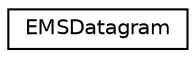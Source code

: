 digraph "Graphical Class Hierarchy"
{
  edge [fontname="Helvetica",fontsize="10",labelfontname="Helvetica",labelfontsize="10"];
  node [fontname="Helvetica",fontsize="10",shape=record];
  rankdir="LR";
  Node0 [label="EMSDatagram",height=0.2,width=0.4,color="black", fillcolor="white", style="filled",URL="$struct_e_m_s_datagram.html"];
}
